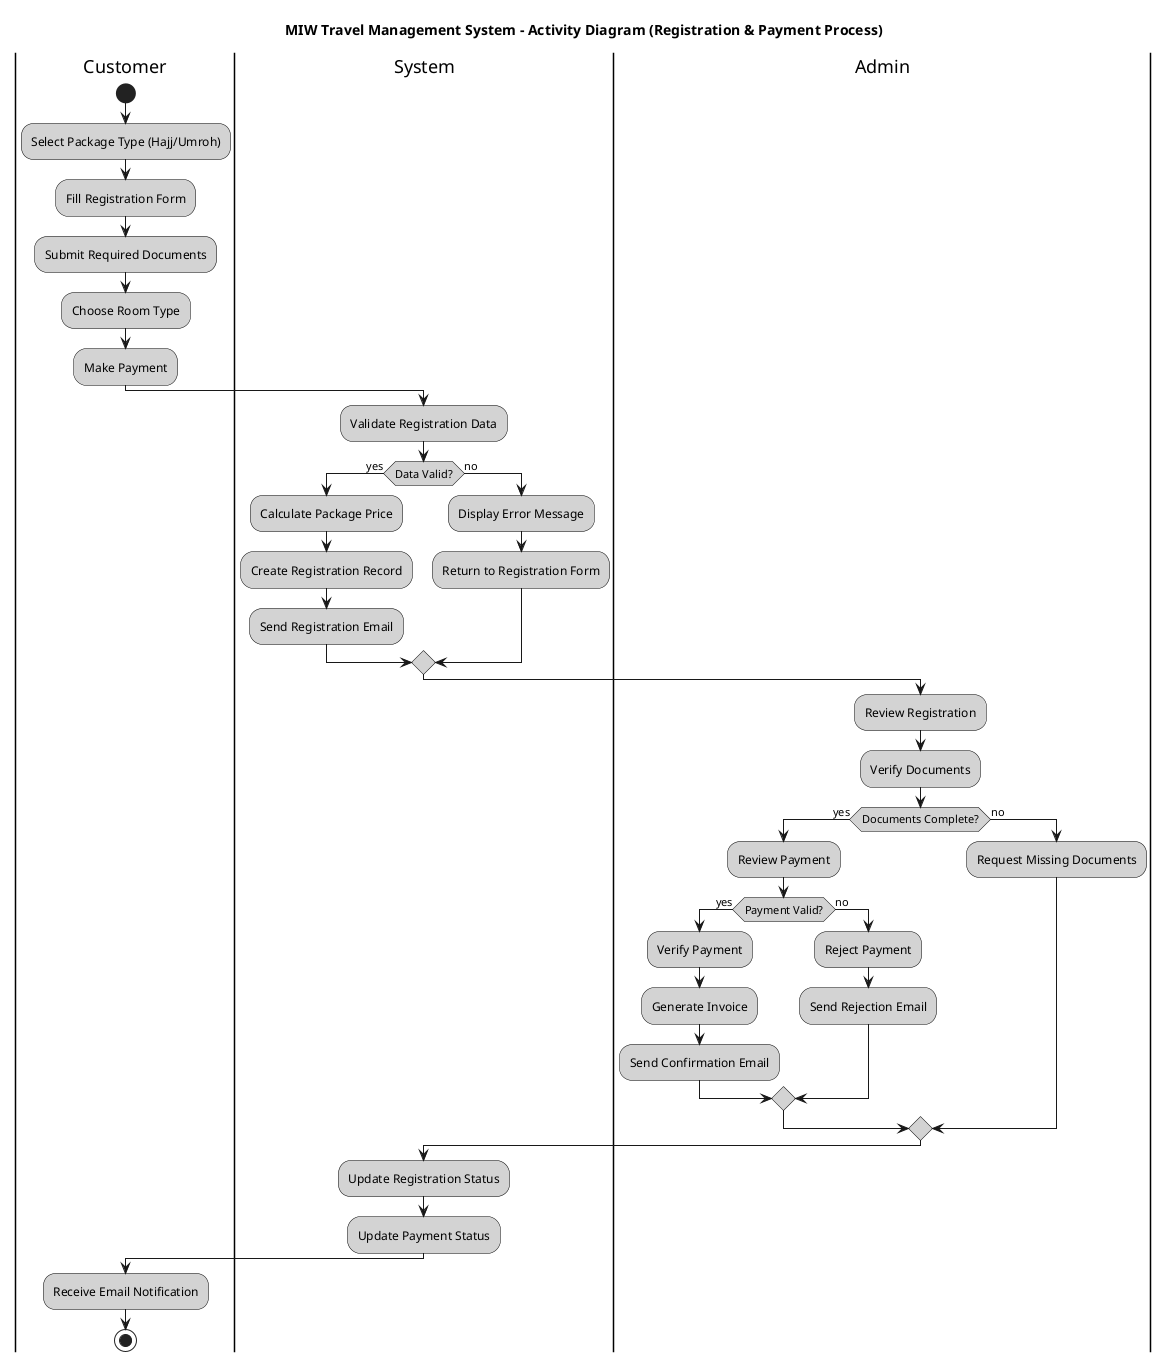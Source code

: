 @startuml MIW_Activity_Diagram
skinparam ActivityBackgroundColor LightGray
skinparam ActivityBorderColor Black

title MIW Travel Management System - Activity Diagram (Registration & Payment Process)

|Customer|
start
:Select Package Type (Hajj/Umroh);
:Fill Registration Form;
:Submit Required Documents;
:Choose Room Type;
:Make Payment;

|System|
:Validate Registration Data;
if (Data Valid?) then (yes)
  :Calculate Package Price;
  :Create Registration Record;
  :Send Registration Email;
else (no)
  :Display Error Message;
  :Return to Registration Form;
endif

|Admin|
:Review Registration;
:Verify Documents;
if (Documents Complete?) then (yes)
  :Review Payment;
  if (Payment Valid?) then (yes)
    :Verify Payment;
    :Generate Invoice;
    :Send Confirmation Email;
  else (no)
    :Reject Payment;
    :Send Rejection Email;
  endif
else (no)
  :Request Missing Documents;
endif

|System|
:Update Registration Status;
:Update Payment Status;

|Customer|
:Receive Email Notification;
stop

@enduml
